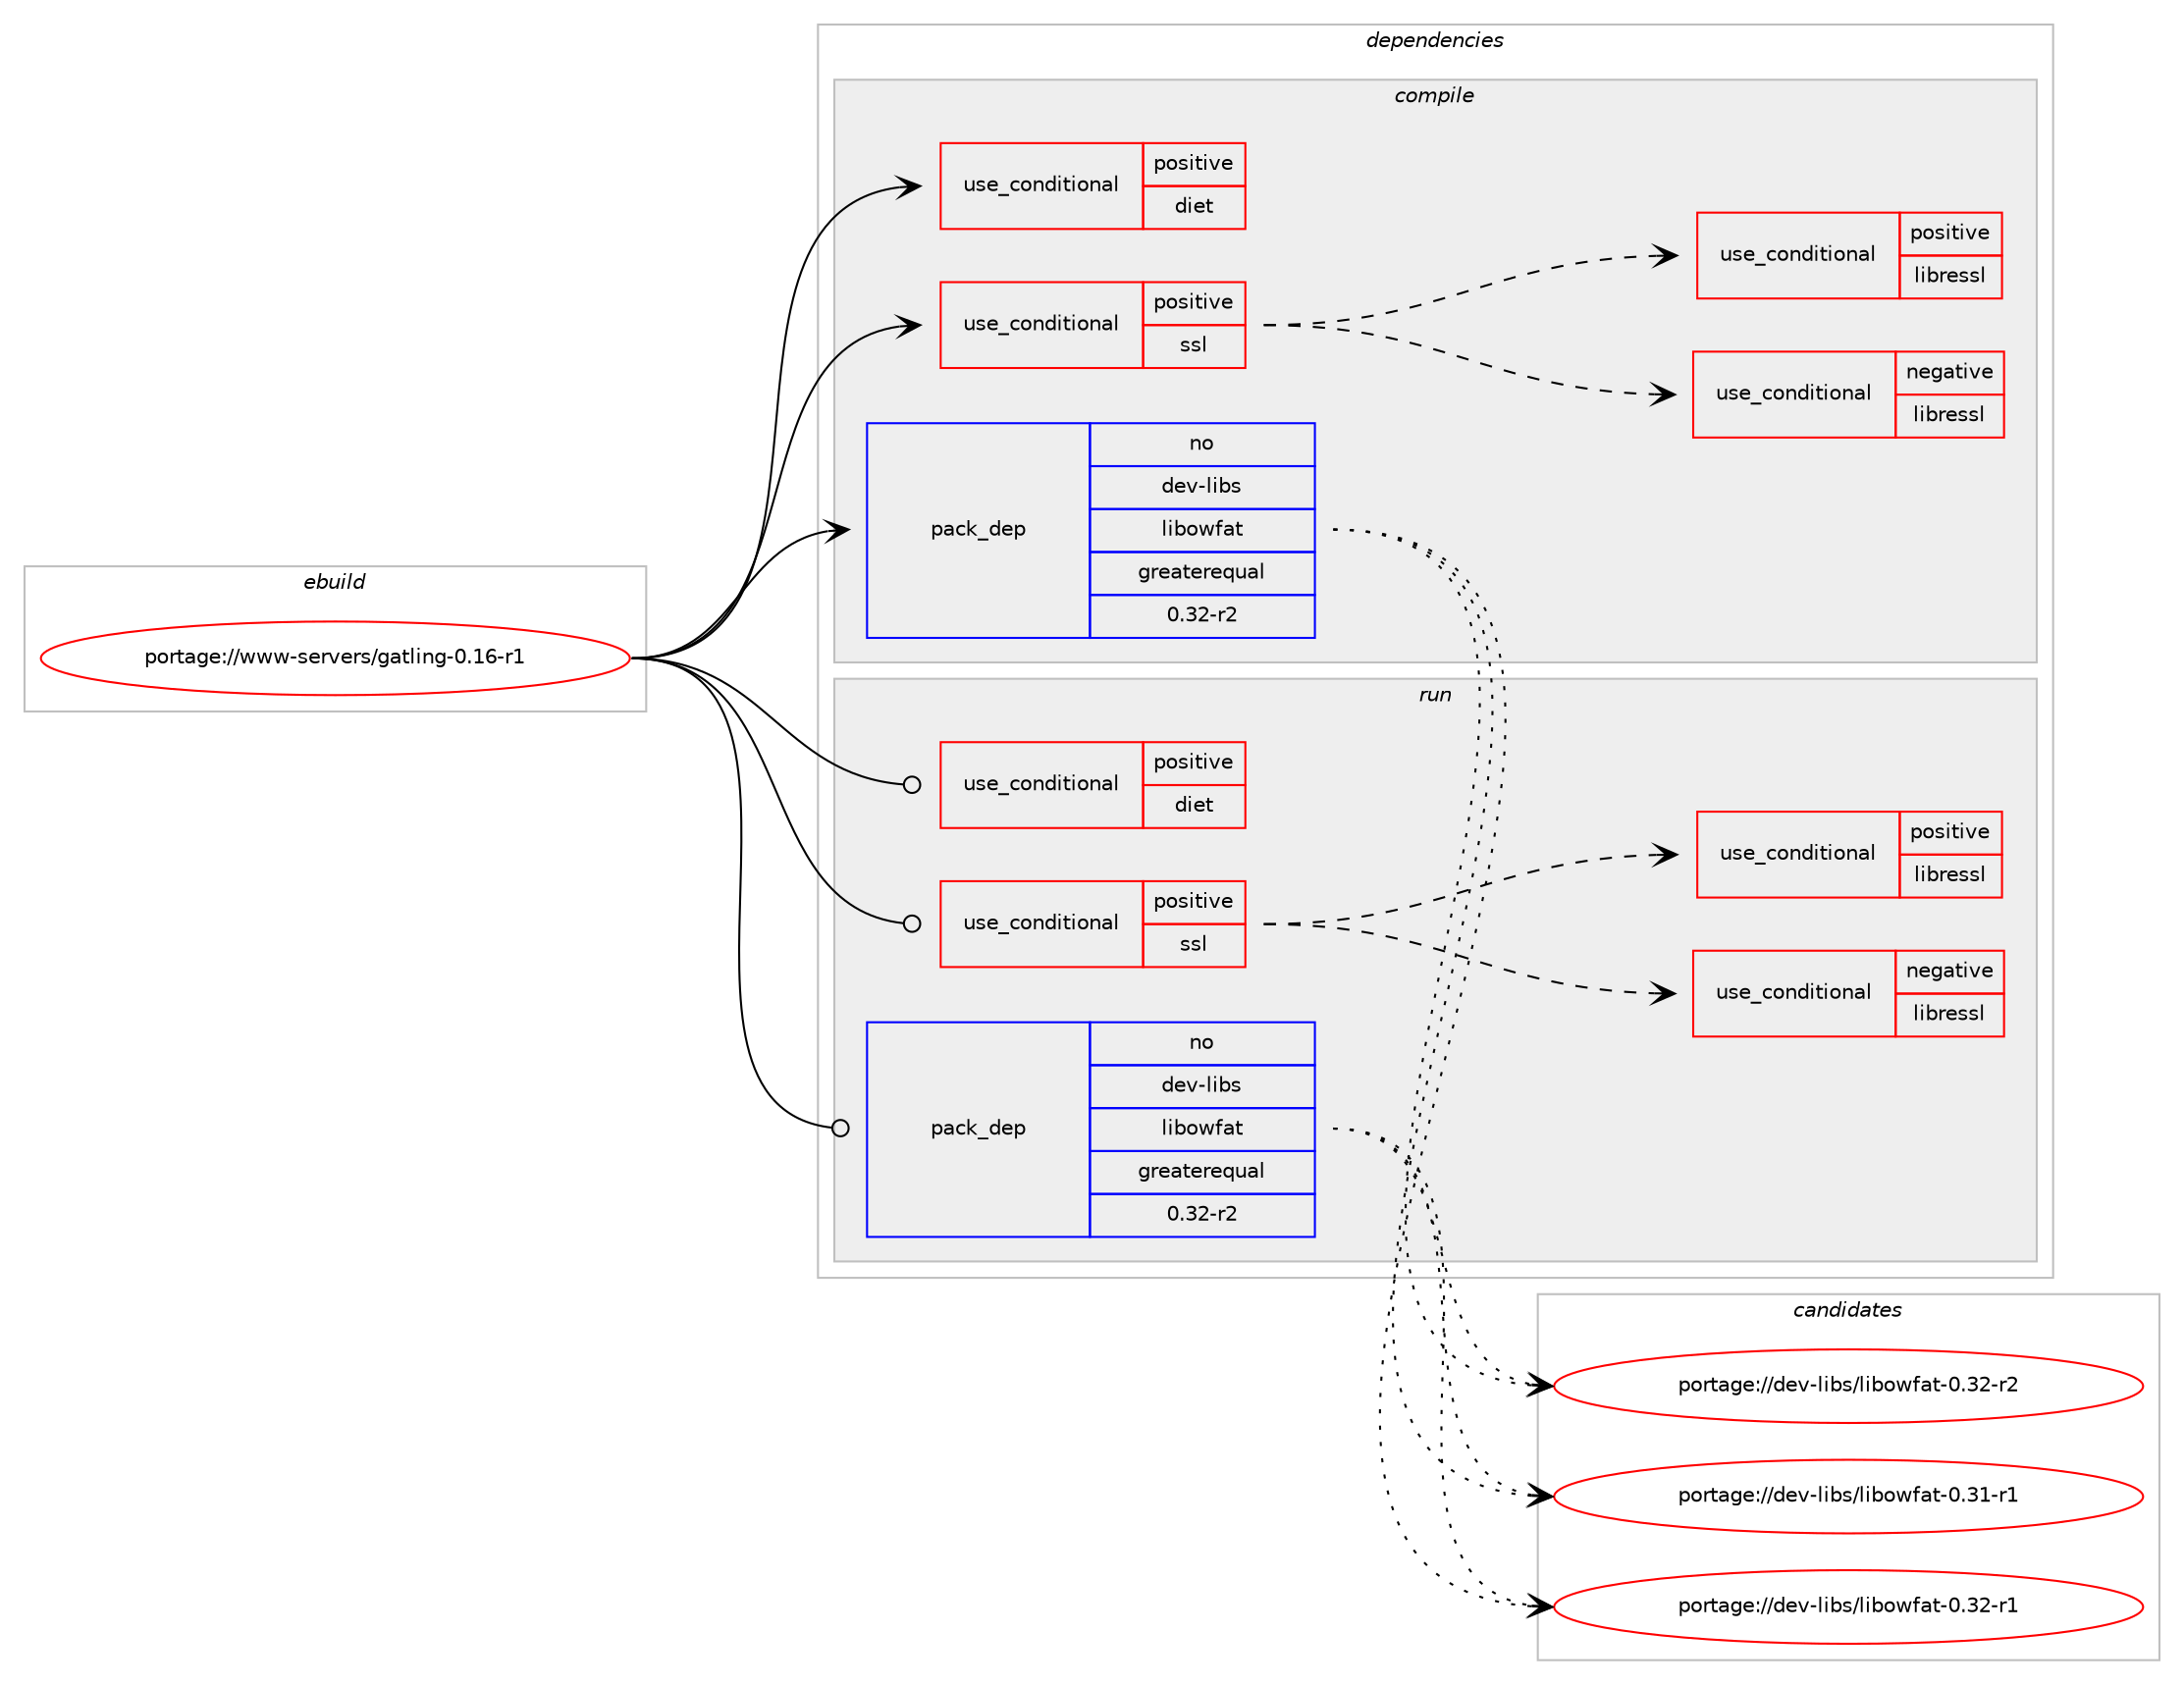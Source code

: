 digraph prolog {

# *************
# Graph options
# *************

newrank=true;
concentrate=true;
compound=true;
graph [rankdir=LR,fontname=Helvetica,fontsize=10,ranksep=1.5];#, ranksep=2.5, nodesep=0.2];
edge  [arrowhead=vee];
node  [fontname=Helvetica,fontsize=10];

# **********
# The ebuild
# **********

subgraph cluster_leftcol {
color=gray;
rank=same;
label=<<i>ebuild</i>>;
id [label="portage://www-servers/gatling-0.16-r1", color=red, width=4, href="../www-servers/gatling-0.16-r1.svg"];
}

# ****************
# The dependencies
# ****************

subgraph cluster_midcol {
color=gray;
label=<<i>dependencies</i>>;
subgraph cluster_compile {
fillcolor="#eeeeee";
style=filled;
label=<<i>compile</i>>;
subgraph cond1200 {
dependency2969 [label=<<TABLE BORDER="0" CELLBORDER="1" CELLSPACING="0" CELLPADDING="4"><TR><TD ROWSPAN="3" CELLPADDING="10">use_conditional</TD></TR><TR><TD>positive</TD></TR><TR><TD>diet</TD></TR></TABLE>>, shape=none, color=red];
# *** BEGIN UNKNOWN DEPENDENCY TYPE (TODO) ***
# dependency2969 -> package_dependency(portage://www-servers/gatling-0.16-r1,install,no,dev-libs,dietlibc,none,[,,],[],[])
# *** END UNKNOWN DEPENDENCY TYPE (TODO) ***

}
id:e -> dependency2969:w [weight=20,style="solid",arrowhead="vee"];
subgraph cond1201 {
dependency2970 [label=<<TABLE BORDER="0" CELLBORDER="1" CELLSPACING="0" CELLPADDING="4"><TR><TD ROWSPAN="3" CELLPADDING="10">use_conditional</TD></TR><TR><TD>positive</TD></TR><TR><TD>ssl</TD></TR></TABLE>>, shape=none, color=red];
subgraph cond1202 {
dependency2971 [label=<<TABLE BORDER="0" CELLBORDER="1" CELLSPACING="0" CELLPADDING="4"><TR><TD ROWSPAN="3" CELLPADDING="10">use_conditional</TD></TR><TR><TD>negative</TD></TR><TR><TD>libressl</TD></TR></TABLE>>, shape=none, color=red];
# *** BEGIN UNKNOWN DEPENDENCY TYPE (TODO) ***
# dependency2971 -> package_dependency(portage://www-servers/gatling-0.16-r1,install,no,dev-libs,openssl,none,[,,],[slot(0)],[])
# *** END UNKNOWN DEPENDENCY TYPE (TODO) ***

}
dependency2970:e -> dependency2971:w [weight=20,style="dashed",arrowhead="vee"];
subgraph cond1203 {
dependency2972 [label=<<TABLE BORDER="0" CELLBORDER="1" CELLSPACING="0" CELLPADDING="4"><TR><TD ROWSPAN="3" CELLPADDING="10">use_conditional</TD></TR><TR><TD>positive</TD></TR><TR><TD>libressl</TD></TR></TABLE>>, shape=none, color=red];
# *** BEGIN UNKNOWN DEPENDENCY TYPE (TODO) ***
# dependency2972 -> package_dependency(portage://www-servers/gatling-0.16-r1,install,no,dev-libs,libressl,none,[,,],[],[])
# *** END UNKNOWN DEPENDENCY TYPE (TODO) ***

}
dependency2970:e -> dependency2972:w [weight=20,style="dashed",arrowhead="vee"];
}
id:e -> dependency2970:w [weight=20,style="solid",arrowhead="vee"];
subgraph pack1701 {
dependency2973 [label=<<TABLE BORDER="0" CELLBORDER="1" CELLSPACING="0" CELLPADDING="4" WIDTH="220"><TR><TD ROWSPAN="6" CELLPADDING="30">pack_dep</TD></TR><TR><TD WIDTH="110">no</TD></TR><TR><TD>dev-libs</TD></TR><TR><TD>libowfat</TD></TR><TR><TD>greaterequal</TD></TR><TR><TD>0.32-r2</TD></TR></TABLE>>, shape=none, color=blue];
}
id:e -> dependency2973:w [weight=20,style="solid",arrowhead="vee"];
}
subgraph cluster_compileandrun {
fillcolor="#eeeeee";
style=filled;
label=<<i>compile and run</i>>;
}
subgraph cluster_run {
fillcolor="#eeeeee";
style=filled;
label=<<i>run</i>>;
subgraph cond1204 {
dependency2974 [label=<<TABLE BORDER="0" CELLBORDER="1" CELLSPACING="0" CELLPADDING="4"><TR><TD ROWSPAN="3" CELLPADDING="10">use_conditional</TD></TR><TR><TD>positive</TD></TR><TR><TD>diet</TD></TR></TABLE>>, shape=none, color=red];
# *** BEGIN UNKNOWN DEPENDENCY TYPE (TODO) ***
# dependency2974 -> package_dependency(portage://www-servers/gatling-0.16-r1,run,no,dev-libs,dietlibc,none,[,,],[],[])
# *** END UNKNOWN DEPENDENCY TYPE (TODO) ***

}
id:e -> dependency2974:w [weight=20,style="solid",arrowhead="odot"];
subgraph cond1205 {
dependency2975 [label=<<TABLE BORDER="0" CELLBORDER="1" CELLSPACING="0" CELLPADDING="4"><TR><TD ROWSPAN="3" CELLPADDING="10">use_conditional</TD></TR><TR><TD>positive</TD></TR><TR><TD>ssl</TD></TR></TABLE>>, shape=none, color=red];
subgraph cond1206 {
dependency2976 [label=<<TABLE BORDER="0" CELLBORDER="1" CELLSPACING="0" CELLPADDING="4"><TR><TD ROWSPAN="3" CELLPADDING="10">use_conditional</TD></TR><TR><TD>negative</TD></TR><TR><TD>libressl</TD></TR></TABLE>>, shape=none, color=red];
# *** BEGIN UNKNOWN DEPENDENCY TYPE (TODO) ***
# dependency2976 -> package_dependency(portage://www-servers/gatling-0.16-r1,run,no,dev-libs,openssl,none,[,,],[slot(0)],[])
# *** END UNKNOWN DEPENDENCY TYPE (TODO) ***

}
dependency2975:e -> dependency2976:w [weight=20,style="dashed",arrowhead="vee"];
subgraph cond1207 {
dependency2977 [label=<<TABLE BORDER="0" CELLBORDER="1" CELLSPACING="0" CELLPADDING="4"><TR><TD ROWSPAN="3" CELLPADDING="10">use_conditional</TD></TR><TR><TD>positive</TD></TR><TR><TD>libressl</TD></TR></TABLE>>, shape=none, color=red];
# *** BEGIN UNKNOWN DEPENDENCY TYPE (TODO) ***
# dependency2977 -> package_dependency(portage://www-servers/gatling-0.16-r1,run,no,dev-libs,libressl,none,[,,],[],[])
# *** END UNKNOWN DEPENDENCY TYPE (TODO) ***

}
dependency2975:e -> dependency2977:w [weight=20,style="dashed",arrowhead="vee"];
}
id:e -> dependency2975:w [weight=20,style="solid",arrowhead="odot"];
# *** BEGIN UNKNOWN DEPENDENCY TYPE (TODO) ***
# id -> package_dependency(portage://www-servers/gatling-0.16-r1,run,no,acct-group,gatling,none,[,,],[],[])
# *** END UNKNOWN DEPENDENCY TYPE (TODO) ***

# *** BEGIN UNKNOWN DEPENDENCY TYPE (TODO) ***
# id -> package_dependency(portage://www-servers/gatling-0.16-r1,run,no,acct-user,gatling,none,[,,],[],[])
# *** END UNKNOWN DEPENDENCY TYPE (TODO) ***

subgraph pack1702 {
dependency2978 [label=<<TABLE BORDER="0" CELLBORDER="1" CELLSPACING="0" CELLPADDING="4" WIDTH="220"><TR><TD ROWSPAN="6" CELLPADDING="30">pack_dep</TD></TR><TR><TD WIDTH="110">no</TD></TR><TR><TD>dev-libs</TD></TR><TR><TD>libowfat</TD></TR><TR><TD>greaterequal</TD></TR><TR><TD>0.32-r2</TD></TR></TABLE>>, shape=none, color=blue];
}
id:e -> dependency2978:w [weight=20,style="solid",arrowhead="odot"];
}
}

# **************
# The candidates
# **************

subgraph cluster_choices {
rank=same;
color=gray;
label=<<i>candidates</i>>;

subgraph choice1701 {
color=black;
nodesep=1;
choice100101118451081059811547108105981111191029711645484651494511449 [label="portage://dev-libs/libowfat-0.31-r1", color=red, width=4,href="../dev-libs/libowfat-0.31-r1.svg"];
choice100101118451081059811547108105981111191029711645484651504511449 [label="portage://dev-libs/libowfat-0.32-r1", color=red, width=4,href="../dev-libs/libowfat-0.32-r1.svg"];
choice100101118451081059811547108105981111191029711645484651504511450 [label="portage://dev-libs/libowfat-0.32-r2", color=red, width=4,href="../dev-libs/libowfat-0.32-r2.svg"];
dependency2973:e -> choice100101118451081059811547108105981111191029711645484651494511449:w [style=dotted,weight="100"];
dependency2973:e -> choice100101118451081059811547108105981111191029711645484651504511449:w [style=dotted,weight="100"];
dependency2973:e -> choice100101118451081059811547108105981111191029711645484651504511450:w [style=dotted,weight="100"];
}
subgraph choice1702 {
color=black;
nodesep=1;
choice100101118451081059811547108105981111191029711645484651494511449 [label="portage://dev-libs/libowfat-0.31-r1", color=red, width=4,href="../dev-libs/libowfat-0.31-r1.svg"];
choice100101118451081059811547108105981111191029711645484651504511449 [label="portage://dev-libs/libowfat-0.32-r1", color=red, width=4,href="../dev-libs/libowfat-0.32-r1.svg"];
choice100101118451081059811547108105981111191029711645484651504511450 [label="portage://dev-libs/libowfat-0.32-r2", color=red, width=4,href="../dev-libs/libowfat-0.32-r2.svg"];
dependency2978:e -> choice100101118451081059811547108105981111191029711645484651494511449:w [style=dotted,weight="100"];
dependency2978:e -> choice100101118451081059811547108105981111191029711645484651504511449:w [style=dotted,weight="100"];
dependency2978:e -> choice100101118451081059811547108105981111191029711645484651504511450:w [style=dotted,weight="100"];
}
}

}
